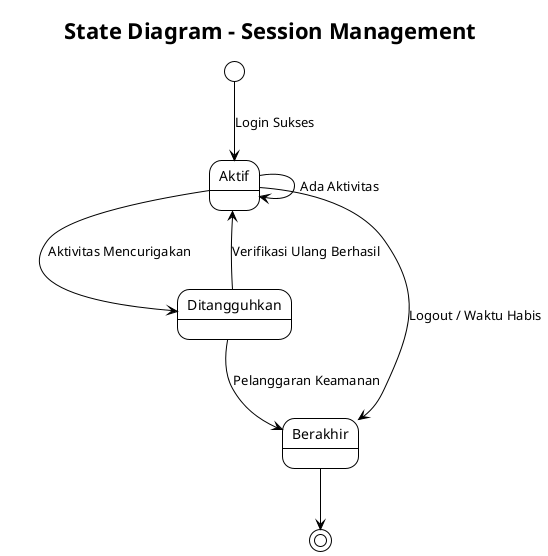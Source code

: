 @startuml
!theme plain
title State Diagram - Session Management

[*] --> Aktif : Login Sukses

Aktif --> Aktif : Ada Aktivitas
Aktif --> Ditangguhkan : Aktivitas Mencurigakan
Aktif --> Berakhir : Logout / Waktu Habis

Ditangguhkan --> Aktif : Verifikasi Ulang Berhasil
Ditangguhkan --> Berakhir : Pelanggaran Keamanan

Berakhir --> [*]

@enduml